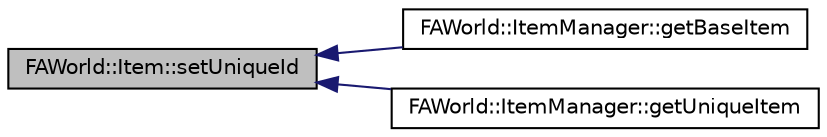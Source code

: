 digraph G
{
  edge [fontname="Helvetica",fontsize="10",labelfontname="Helvetica",labelfontsize="10"];
  node [fontname="Helvetica",fontsize="10",shape=record];
  rankdir="LR";
  Node1 [label="FAWorld::Item::setUniqueId",height=0.2,width=0.4,color="black", fillcolor="grey75", style="filled" fontcolor="black"];
  Node1 -> Node2 [dir="back",color="midnightblue",fontsize="10",style="solid",fontname="Helvetica"];
  Node2 [label="FAWorld::ItemManager::getBaseItem",height=0.2,width=0.4,color="black", fillcolor="white", style="filled",URL="$class_f_a_world_1_1_item_manager.html#a41088aab7e1d32e29829a723079a1a79"];
  Node1 -> Node3 [dir="back",color="midnightblue",fontsize="10",style="solid",fontname="Helvetica"];
  Node3 [label="FAWorld::ItemManager::getUniqueItem",height=0.2,width=0.4,color="black", fillcolor="white", style="filled",URL="$class_f_a_world_1_1_item_manager.html#aa6e878b6f2c6f712256fdd861f6a780d"];
}
